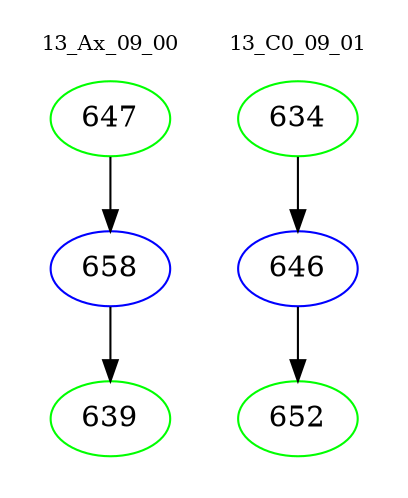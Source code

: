 digraph{
subgraph cluster_0 {
color = white
label = "13_Ax_09_00";
fontsize=10;
T0_647 [label="647", color="green"]
T0_647 -> T0_658 [color="black"]
T0_658 [label="658", color="blue"]
T0_658 -> T0_639 [color="black"]
T0_639 [label="639", color="green"]
}
subgraph cluster_1 {
color = white
label = "13_C0_09_01";
fontsize=10;
T1_634 [label="634", color="green"]
T1_634 -> T1_646 [color="black"]
T1_646 [label="646", color="blue"]
T1_646 -> T1_652 [color="black"]
T1_652 [label="652", color="green"]
}
}
